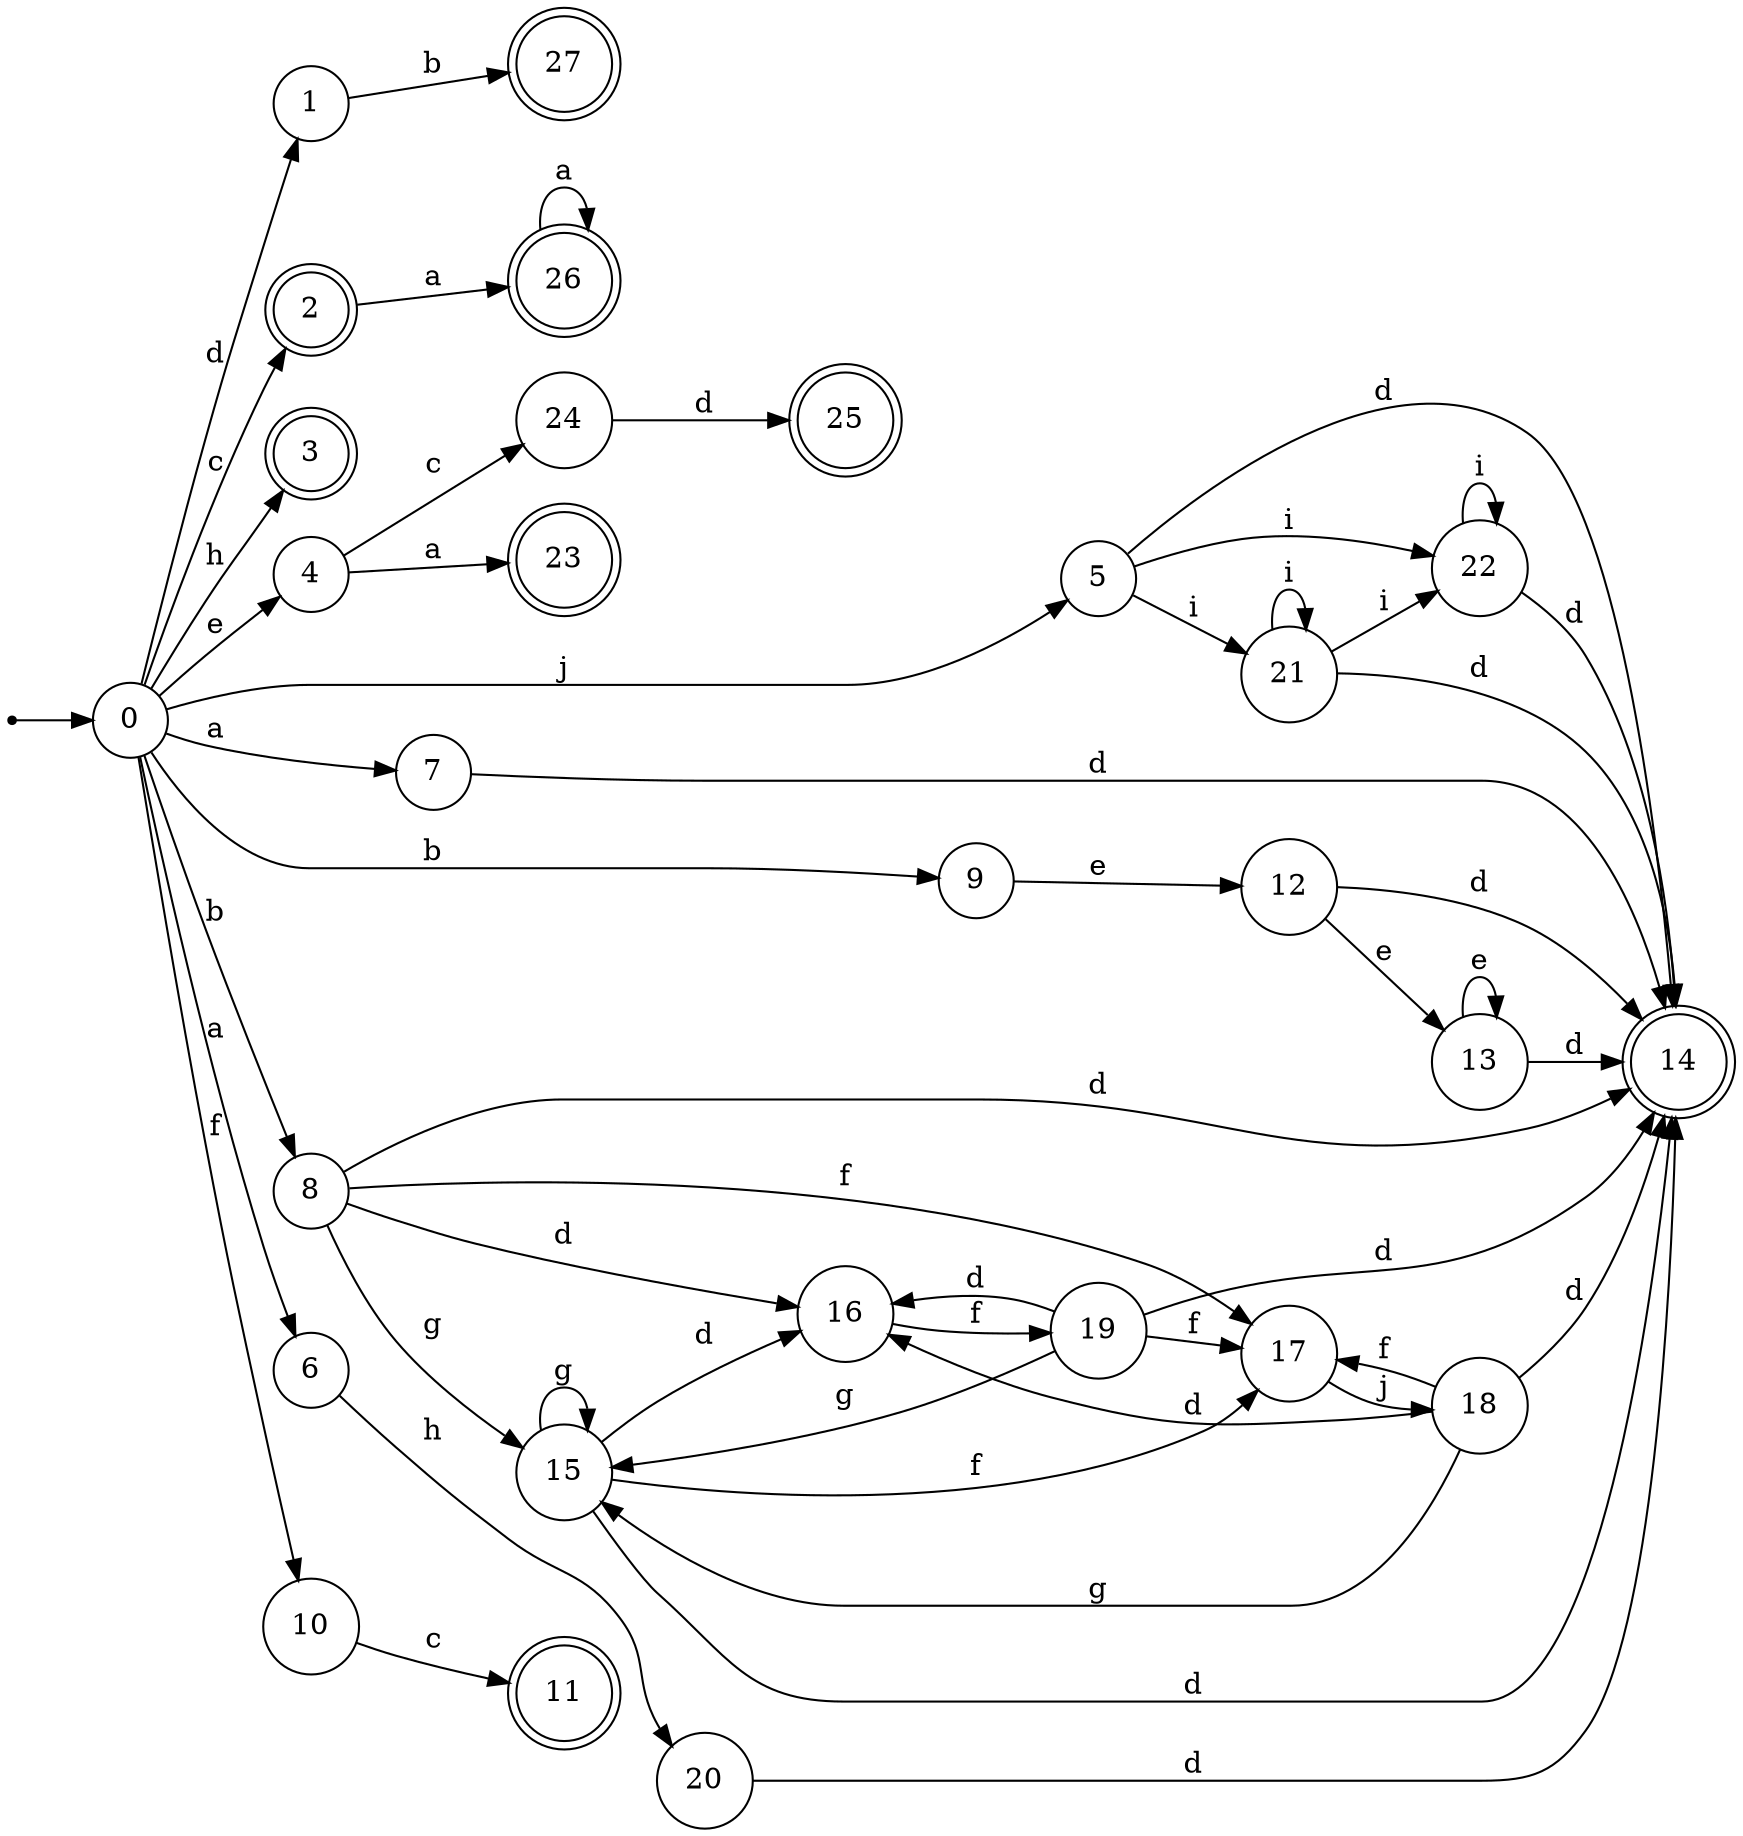 digraph finite_state_machine {
rankdir=LR;
size="20,20";
node [shape = point]; "dummy0"
node [shape = circle]; "0";
"dummy0" -> "0";
node [shape = circle]; "1";
node [shape = doublecircle]; "2";node [shape = doublecircle]; "3";node [shape = circle]; "4";
node [shape = circle]; "5";
node [shape = circle]; "6";
node [shape = circle]; "7";
node [shape = circle]; "8";
node [shape = circle]; "9";
node [shape = circle]; "10";
node [shape = doublecircle]; "11";node [shape = circle]; "12";
node [shape = circle]; "13";
node [shape = doublecircle]; "14";node [shape = circle]; "15";
node [shape = circle]; "16";
node [shape = circle]; "17";
node [shape = circle]; "18";
node [shape = circle]; "19";
node [shape = circle]; "20";
node [shape = circle]; "21";
node [shape = circle]; "22";
node [shape = doublecircle]; "23";node [shape = circle]; "24";
node [shape = doublecircle]; "25";node [shape = doublecircle]; "26";node [shape = doublecircle]; "27";"0" -> "1" [label = "d"];
 "0" -> "2" [label = "c"];
 "0" -> "3" [label = "h"];
 "0" -> "4" [label = "e"];
 "0" -> "5" [label = "j"];
 "0" -> "6" [label = "a"];
 "0" -> "7" [label = "a"];
 "0" -> "8" [label = "b"];
 "0" -> "9" [label = "b"];
 "0" -> "10" [label = "f"];
 "10" -> "11" [label = "c"];
 "9" -> "12" [label = "e"];
 "12" -> "13" [label = "e"];
 "12" -> "14" [label = "d"];
 "13" -> "13" [label = "e"];
 "13" -> "14" [label = "d"];
 "8" -> "15" [label = "g"];
 "8" -> "16" [label = "d"];
 "8" -> "14" [label = "d"];
 "8" -> "17" [label = "f"];
 "17" -> "18" [label = "j"];
 "18" -> "17" [label = "f"];
 "18" -> "15" [label = "g"];
 "18" -> "16" [label = "d"];
 "18" -> "14" [label = "d"];
 "16" -> "19" [label = "f"];
 "19" -> "16" [label = "d"];
 "19" -> "14" [label = "d"];
 "19" -> "15" [label = "g"];
 "19" -> "17" [label = "f"];
 "15" -> "15" [label = "g"];
 "15" -> "16" [label = "d"];
 "15" -> "14" [label = "d"];
 "15" -> "17" [label = "f"];
 "7" -> "14" [label = "d"];
 "6" -> "20" [label = "h"];
 "20" -> "14" [label = "d"];
 "5" -> "21" [label = "i"];
 "5" -> "22" [label = "i"];
 "5" -> "14" [label = "d"];
 "22" -> "22" [label = "i"];
 "22" -> "14" [label = "d"];
 "21" -> "21" [label = "i"];
 "21" -> "22" [label = "i"];
 "21" -> "14" [label = "d"];
 "4" -> "23" [label = "a"];
 "4" -> "24" [label = "c"];
 "24" -> "25" [label = "d"];
 "2" -> "26" [label = "a"];
 "26" -> "26" [label = "a"];
 "1" -> "27" [label = "b"];
 }
